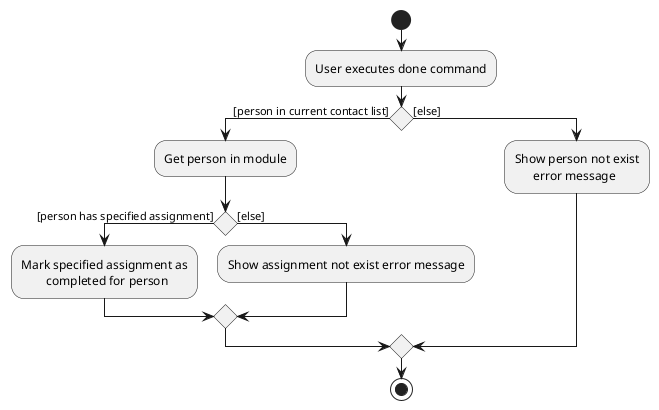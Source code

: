 @startuml
start
:User executes done command;

'Since the beta syntax does not support placing the condition outside the
'diamond we place it as the true branch instead.

if () then ([person in current contact list])
    :Get person in module;
    if () then ([person has specified assignment])
         :Mark specified assignment as
                 completed for person;
    else ([else])
         :Show assignment not exist error message;
endif
else ([else])
    :Show person not exist
          error message;
endif
stop
@enduml